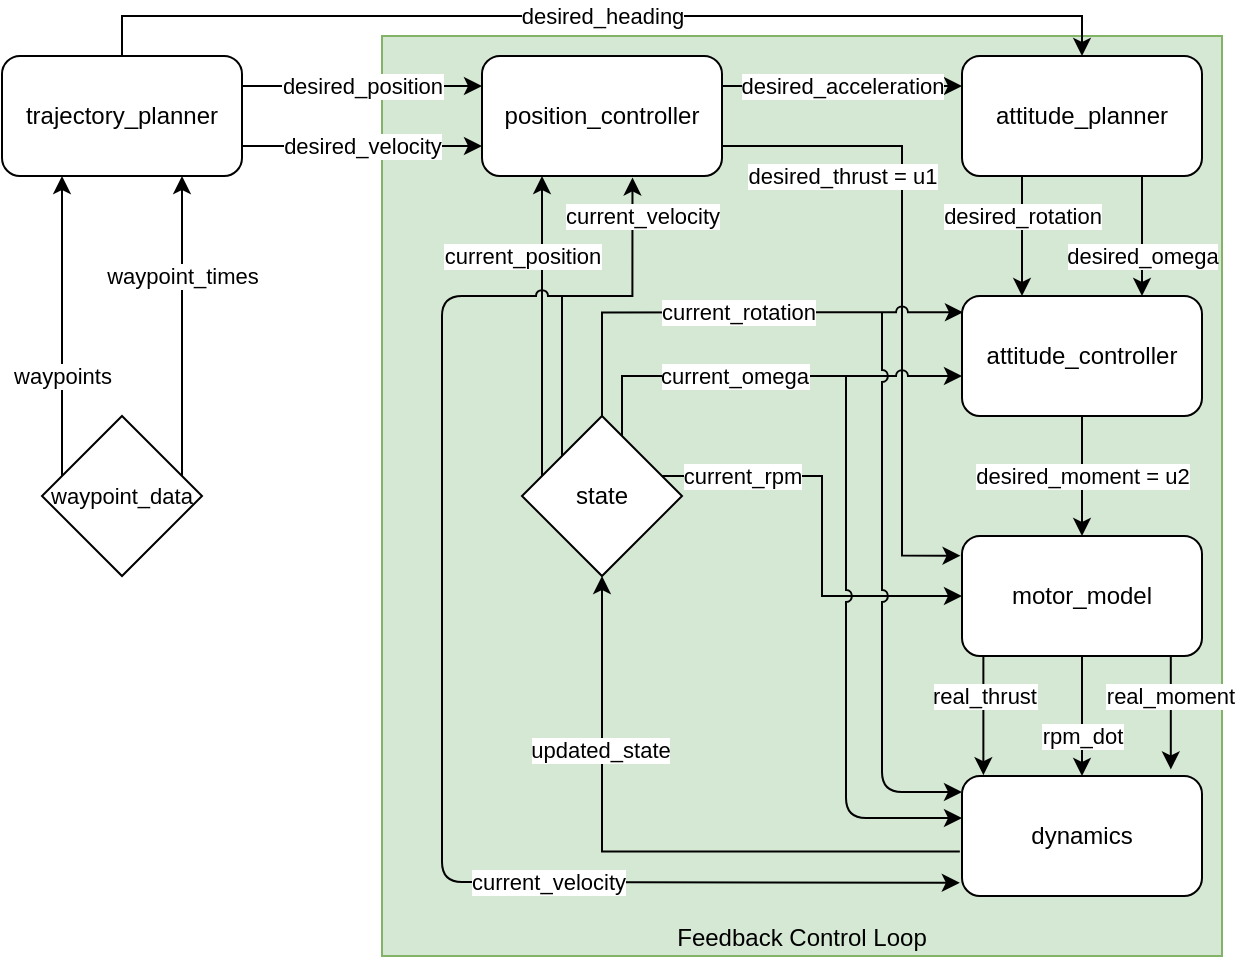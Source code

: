 <mxfile version="13.8.8" type="github">
  <diagram id="wdvSCebCkL6SU3_JaPT7" name="Page-1">
    <mxGraphModel dx="1350" dy="793" grid="1" gridSize="10" guides="1" tooltips="1" connect="1" arrows="1" fold="1" page="1" pageScale="1" pageWidth="640" pageHeight="490" math="0" shadow="0">
      <root>
        <mxCell id="0" />
        <mxCell id="1" parent="0" />
        <mxCell id="1VQ4vXBjl03Gh9TXkfRG-45" value="Feedback Control Loop" style="rounded=0;whiteSpace=wrap;html=1;fillColor=#d5e8d4;strokeColor=#82b366;verticalAlign=bottom;" parent="1" vertex="1">
          <mxGeometry x="210" y="20" width="420" height="460" as="geometry" />
        </mxCell>
        <mxCell id="1VQ4vXBjl03Gh9TXkfRG-23" value="desired_acceleration" style="edgeStyle=orthogonalEdgeStyle;rounded=0;orthogonalLoop=1;jettySize=auto;html=1;exitX=1;exitY=0.25;exitDx=0;exitDy=0;entryX=0;entryY=0.25;entryDx=0;entryDy=0;" parent="1" source="1VQ4vXBjl03Gh9TXkfRG-1" target="1VQ4vXBjl03Gh9TXkfRG-3" edge="1">
          <mxGeometry relative="1" as="geometry" />
        </mxCell>
        <mxCell id="1VQ4vXBjl03Gh9TXkfRG-24" value="desired_thrust = u1" style="edgeStyle=orthogonalEdgeStyle;rounded=0;orthogonalLoop=1;jettySize=auto;html=1;exitX=1;exitY=0.75;exitDx=0;exitDy=0;entryX=-0.006;entryY=0.164;entryDx=0;entryDy=0;jumpStyle=arc;entryPerimeter=0;" parent="1" source="1VQ4vXBjl03Gh9TXkfRG-1" target="1VQ4vXBjl03Gh9TXkfRG-5" edge="1">
          <mxGeometry x="-0.63" y="-15" relative="1" as="geometry">
            <Array as="points">
              <mxPoint x="470" y="75" />
              <mxPoint x="470" y="280" />
            </Array>
            <mxPoint as="offset" />
          </mxGeometry>
        </mxCell>
        <mxCell id="1VQ4vXBjl03Gh9TXkfRG-1" value="position_controller" style="rounded=1;whiteSpace=wrap;html=1;" parent="1" vertex="1">
          <mxGeometry x="260" y="30" width="120" height="60" as="geometry" />
        </mxCell>
        <mxCell id="1VQ4vXBjl03Gh9TXkfRG-15" value="&lt;div&gt;desired_position&lt;/div&gt;" style="edgeStyle=orthogonalEdgeStyle;rounded=0;orthogonalLoop=1;jettySize=auto;html=1;entryX=0;entryY=0.25;entryDx=0;entryDy=0;exitX=1;exitY=0.25;exitDx=0;exitDy=0;" parent="1" source="1VQ4vXBjl03Gh9TXkfRG-2" target="1VQ4vXBjl03Gh9TXkfRG-1" edge="1">
          <mxGeometry relative="1" as="geometry" />
        </mxCell>
        <mxCell id="1VQ4vXBjl03Gh9TXkfRG-16" value="desired_velocity" style="edgeStyle=orthogonalEdgeStyle;rounded=0;orthogonalLoop=1;jettySize=auto;html=1;exitX=1;exitY=0.75;exitDx=0;exitDy=0;entryX=0;entryY=0.75;entryDx=0;entryDy=0;" parent="1" source="1VQ4vXBjl03Gh9TXkfRG-2" target="1VQ4vXBjl03Gh9TXkfRG-1" edge="1">
          <mxGeometry relative="1" as="geometry" />
        </mxCell>
        <mxCell id="1VQ4vXBjl03Gh9TXkfRG-21" value="&lt;div&gt;desired_heading&lt;/div&gt;" style="edgeStyle=orthogonalEdgeStyle;rounded=0;orthogonalLoop=1;jettySize=auto;html=1;entryX=0.5;entryY=0;entryDx=0;entryDy=0;" parent="1" source="1VQ4vXBjl03Gh9TXkfRG-2" target="1VQ4vXBjl03Gh9TXkfRG-3" edge="1">
          <mxGeometry relative="1" as="geometry">
            <Array as="points">
              <mxPoint x="80" y="10" />
              <mxPoint x="560" y="10" />
            </Array>
          </mxGeometry>
        </mxCell>
        <mxCell id="1VQ4vXBjl03Gh9TXkfRG-2" value="&lt;div&gt;trajectory_planner&lt;/div&gt;" style="rounded=1;whiteSpace=wrap;html=1;" parent="1" vertex="1">
          <mxGeometry x="20" y="30" width="120" height="60" as="geometry" />
        </mxCell>
        <mxCell id="1VQ4vXBjl03Gh9TXkfRG-25" value="&lt;div&gt;desired_rotation&lt;/div&gt;" style="edgeStyle=orthogonalEdgeStyle;rounded=0;orthogonalLoop=1;jettySize=auto;html=1;exitX=0.25;exitY=1;exitDx=0;exitDy=0;entryX=0.25;entryY=0;entryDx=0;entryDy=0;" parent="1" source="1VQ4vXBjl03Gh9TXkfRG-3" target="1VQ4vXBjl03Gh9TXkfRG-4" edge="1">
          <mxGeometry x="-0.333" relative="1" as="geometry">
            <mxPoint as="offset" />
          </mxGeometry>
        </mxCell>
        <mxCell id="1VQ4vXBjl03Gh9TXkfRG-26" value="&lt;div&gt;desired_omega&lt;/div&gt;" style="edgeStyle=orthogonalEdgeStyle;rounded=0;orthogonalLoop=1;jettySize=auto;html=1;exitX=0.75;exitY=1;exitDx=0;exitDy=0;entryX=0.75;entryY=0;entryDx=0;entryDy=0;" parent="1" source="1VQ4vXBjl03Gh9TXkfRG-3" target="1VQ4vXBjl03Gh9TXkfRG-4" edge="1">
          <mxGeometry x="0.333" relative="1" as="geometry">
            <mxPoint as="offset" />
          </mxGeometry>
        </mxCell>
        <mxCell id="1VQ4vXBjl03Gh9TXkfRG-3" value="&lt;div&gt;attitude_planner&lt;/div&gt;" style="rounded=1;whiteSpace=wrap;html=1;" parent="1" vertex="1">
          <mxGeometry x="500" y="30" width="120" height="60" as="geometry" />
        </mxCell>
        <mxCell id="1VQ4vXBjl03Gh9TXkfRG-30" value="desired_moment = u2" style="edgeStyle=orthogonalEdgeStyle;rounded=0;jumpStyle=arc;orthogonalLoop=1;jettySize=auto;html=1;exitX=0.5;exitY=1;exitDx=0;exitDy=0;entryX=0.5;entryY=0;entryDx=0;entryDy=0;" parent="1" source="1VQ4vXBjl03Gh9TXkfRG-4" target="1VQ4vXBjl03Gh9TXkfRG-5" edge="1">
          <mxGeometry relative="1" as="geometry" />
        </mxCell>
        <mxCell id="1VQ4vXBjl03Gh9TXkfRG-4" value="&lt;div&gt;attitude_controller&lt;/div&gt;" style="rounded=1;whiteSpace=wrap;html=1;" parent="1" vertex="1">
          <mxGeometry x="500" y="150" width="120" height="60" as="geometry" />
        </mxCell>
        <mxCell id="1VQ4vXBjl03Gh9TXkfRG-34" value="real_moment" style="edgeStyle=orthogonalEdgeStyle;rounded=0;jumpStyle=arc;orthogonalLoop=1;jettySize=auto;html=1;entryX=0.87;entryY=-0.055;entryDx=0;entryDy=0;entryPerimeter=0;" parent="1" source="1VQ4vXBjl03Gh9TXkfRG-5" target="1VQ4vXBjl03Gh9TXkfRG-6" edge="1">
          <mxGeometry x="0.059" y="-10" relative="1" as="geometry">
            <Array as="points">
              <mxPoint x="604" y="360" />
            </Array>
            <mxPoint x="10" y="-10" as="offset" />
          </mxGeometry>
        </mxCell>
        <mxCell id="1VQ4vXBjl03Gh9TXkfRG-35" value="real_thrust" style="edgeStyle=orthogonalEdgeStyle;rounded=0;jumpStyle=arc;orthogonalLoop=1;jettySize=auto;html=1;entryX=0.089;entryY=-0.007;entryDx=0;entryDy=0;entryPerimeter=0;" parent="1" source="1VQ4vXBjl03Gh9TXkfRG-5" target="1VQ4vXBjl03Gh9TXkfRG-6" edge="1">
          <mxGeometry x="0.008" y="-10" relative="1" as="geometry">
            <Array as="points">
              <mxPoint x="511" y="360" />
            </Array>
            <mxPoint x="10" y="-10" as="offset" />
          </mxGeometry>
        </mxCell>
        <mxCell id="1VQ4vXBjl03Gh9TXkfRG-36" value="rpm_dot" style="edgeStyle=orthogonalEdgeStyle;rounded=0;jumpStyle=arc;orthogonalLoop=1;jettySize=auto;html=1;entryX=0.5;entryY=0;entryDx=0;entryDy=0;" parent="1" source="1VQ4vXBjl03Gh9TXkfRG-5" target="1VQ4vXBjl03Gh9TXkfRG-6" edge="1">
          <mxGeometry x="0.333" relative="1" as="geometry">
            <mxPoint as="offset" />
          </mxGeometry>
        </mxCell>
        <mxCell id="1VQ4vXBjl03Gh9TXkfRG-5" value="&lt;div&gt;motor_model&lt;/div&gt;" style="rounded=1;whiteSpace=wrap;html=1;" parent="1" vertex="1">
          <mxGeometry x="500" y="270" width="120" height="60" as="geometry" />
        </mxCell>
        <mxCell id="1VQ4vXBjl03Gh9TXkfRG-43" style="edgeStyle=orthogonalEdgeStyle;rounded=0;jumpStyle=arc;orthogonalLoop=1;jettySize=auto;html=1;entryX=0.5;entryY=1;entryDx=0;entryDy=0;exitX=-0.009;exitY=0.629;exitDx=0;exitDy=0;exitPerimeter=0;" parent="1" source="1VQ4vXBjl03Gh9TXkfRG-6" target="1VQ4vXBjl03Gh9TXkfRG-9" edge="1">
          <mxGeometry relative="1" as="geometry" />
        </mxCell>
        <mxCell id="1VQ4vXBjl03Gh9TXkfRG-44" value="updated_state" style="edgeLabel;html=1;align=center;verticalAlign=middle;resizable=0;points=[];" parent="1VQ4vXBjl03Gh9TXkfRG-43" vertex="1" connectable="0">
          <mxGeometry x="0.13" y="-51" relative="1" as="geometry">
            <mxPoint x="-52" y="-51" as="offset" />
          </mxGeometry>
        </mxCell>
        <mxCell id="1VQ4vXBjl03Gh9TXkfRG-6" value="&lt;div&gt;dynamics&lt;/div&gt;" style="rounded=1;whiteSpace=wrap;html=1;" parent="1" vertex="1">
          <mxGeometry x="500" y="390" width="120" height="60" as="geometry" />
        </mxCell>
        <mxCell id="1VQ4vXBjl03Gh9TXkfRG-17" value="&lt;div&gt;current_position&lt;/div&gt;" style="edgeStyle=orthogonalEdgeStyle;rounded=0;orthogonalLoop=1;jettySize=auto;html=1;entryX=0.25;entryY=1;entryDx=0;entryDy=0;" parent="1" source="1VQ4vXBjl03Gh9TXkfRG-9" target="1VQ4vXBjl03Gh9TXkfRG-1" edge="1">
          <mxGeometry x="0.467" y="10" relative="1" as="geometry">
            <Array as="points">
              <mxPoint x="290" y="180" />
              <mxPoint x="290" y="180" />
            </Array>
            <mxPoint as="offset" />
          </mxGeometry>
        </mxCell>
        <mxCell id="1VQ4vXBjl03Gh9TXkfRG-19" style="edgeStyle=orthogonalEdgeStyle;rounded=0;orthogonalLoop=1;jettySize=auto;html=1;entryX=0.627;entryY=1.012;entryDx=0;entryDy=0;entryPerimeter=0;" parent="1" target="1VQ4vXBjl03Gh9TXkfRG-1" edge="1">
          <mxGeometry relative="1" as="geometry">
            <mxPoint x="297.309" y="249.351" as="sourcePoint" />
            <mxPoint x="360.0" y="110.64" as="targetPoint" />
            <Array as="points">
              <mxPoint x="300" y="249" />
              <mxPoint x="300" y="150" />
              <mxPoint x="335" y="150" />
            </Array>
          </mxGeometry>
        </mxCell>
        <mxCell id="1VQ4vXBjl03Gh9TXkfRG-20" value="current_velocity" style="edgeLabel;html=1;align=center;verticalAlign=middle;resizable=0;points=[];" parent="1VQ4vXBjl03Gh9TXkfRG-19" vertex="1" connectable="0">
          <mxGeometry x="0.087" y="-1" relative="1" as="geometry">
            <mxPoint x="35.18" y="-41.03" as="offset" />
          </mxGeometry>
        </mxCell>
        <mxCell id="1VQ4vXBjl03Gh9TXkfRG-27" value="&lt;div&gt;current_rotation&lt;/div&gt;" style="edgeStyle=orthogonalEdgeStyle;rounded=0;orthogonalLoop=1;jettySize=auto;html=1;entryX=0.004;entryY=0.136;entryDx=0;entryDy=0;entryPerimeter=0;noJump=0;jumpStyle=arc;" parent="1" source="1VQ4vXBjl03Gh9TXkfRG-9" target="1VQ4vXBjl03Gh9TXkfRG-4" edge="1">
          <mxGeometry x="0.034" relative="1" as="geometry">
            <Array as="points">
              <mxPoint x="320" y="158" />
            </Array>
            <mxPoint as="offset" />
          </mxGeometry>
        </mxCell>
        <mxCell id="1VQ4vXBjl03Gh9TXkfRG-28" style="edgeStyle=orthogonalEdgeStyle;rounded=0;orthogonalLoop=1;jettySize=auto;html=1;entryX=0;entryY=0.667;entryDx=0;entryDy=0;entryPerimeter=0;jumpStyle=arc;" parent="1" source="1VQ4vXBjl03Gh9TXkfRG-9" target="1VQ4vXBjl03Gh9TXkfRG-4" edge="1">
          <mxGeometry relative="1" as="geometry">
            <Array as="points">
              <mxPoint x="330" y="190" />
            </Array>
          </mxGeometry>
        </mxCell>
        <mxCell id="1VQ4vXBjl03Gh9TXkfRG-29" value="&lt;div&gt;current_omega&lt;/div&gt;" style="edgeLabel;html=1;align=center;verticalAlign=middle;resizable=0;points=[];" parent="1VQ4vXBjl03Gh9TXkfRG-28" vertex="1" connectable="0">
          <mxGeometry x="-0.767" y="1" relative="1" as="geometry">
            <mxPoint x="56.54" y="-6.6" as="offset" />
          </mxGeometry>
        </mxCell>
        <mxCell id="1VQ4vXBjl03Gh9TXkfRG-31" value="current_rpm" style="edgeStyle=orthogonalEdgeStyle;rounded=0;jumpStyle=arc;orthogonalLoop=1;jettySize=auto;html=1;entryX=0;entryY=0.5;entryDx=0;entryDy=0;" parent="1" source="1VQ4vXBjl03Gh9TXkfRG-9" target="1VQ4vXBjl03Gh9TXkfRG-5" edge="1">
          <mxGeometry x="-0.619" relative="1" as="geometry">
            <Array as="points">
              <mxPoint x="430" y="240" />
              <mxPoint x="430" y="300" />
            </Array>
            <mxPoint as="offset" />
          </mxGeometry>
        </mxCell>
        <mxCell id="1VQ4vXBjl03Gh9TXkfRG-9" value="&lt;div&gt;state&lt;/div&gt;" style="rhombus;whiteSpace=wrap;html=1;" parent="1" vertex="1">
          <mxGeometry x="280" y="210" width="80" height="80" as="geometry" />
        </mxCell>
        <mxCell id="1VQ4vXBjl03Gh9TXkfRG-47" value="waypoints" style="edgeStyle=orthogonalEdgeStyle;rounded=0;jumpStyle=arc;orthogonalLoop=1;jettySize=auto;html=1;entryX=0.25;entryY=1;entryDx=0;entryDy=0;" parent="1" source="1VQ4vXBjl03Gh9TXkfRG-11" target="1VQ4vXBjl03Gh9TXkfRG-2" edge="1">
          <mxGeometry x="-0.201" y="10" relative="1" as="geometry">
            <Array as="points">
              <mxPoint x="50" y="180" />
              <mxPoint x="50" y="180" />
            </Array>
            <mxPoint x="10" y="10" as="offset" />
          </mxGeometry>
        </mxCell>
        <mxCell id="1VQ4vXBjl03Gh9TXkfRG-48" value="&lt;div&gt;waypoint_times&lt;/div&gt;" style="edgeStyle=orthogonalEdgeStyle;rounded=0;jumpStyle=arc;orthogonalLoop=1;jettySize=auto;html=1;entryX=0.75;entryY=1;entryDx=0;entryDy=0;" parent="1" source="1VQ4vXBjl03Gh9TXkfRG-11" target="1VQ4vXBjl03Gh9TXkfRG-2" edge="1">
          <mxGeometry x="0.334" relative="1" as="geometry">
            <Array as="points">
              <mxPoint x="110" y="240" />
              <mxPoint x="110" y="240" />
            </Array>
            <mxPoint as="offset" />
          </mxGeometry>
        </mxCell>
        <mxCell id="1VQ4vXBjl03Gh9TXkfRG-11" value="&lt;font style=&quot;font-size: 11px&quot;&gt;waypoint_data&lt;/font&gt;" style="rhombus;whiteSpace=wrap;html=1;" parent="1" vertex="1">
          <mxGeometry x="40" y="210" width="80" height="80" as="geometry" />
        </mxCell>
        <mxCell id="1VQ4vXBjl03Gh9TXkfRG-38" value="" style="endArrow=classic;html=1;jumpStyle=arc;" parent="1" edge="1">
          <mxGeometry width="50" height="50" relative="1" as="geometry">
            <mxPoint x="442" y="190" as="sourcePoint" />
            <mxPoint x="500" y="411" as="targetPoint" />
            <Array as="points">
              <mxPoint x="442" y="411" />
            </Array>
          </mxGeometry>
        </mxCell>
        <mxCell id="1VQ4vXBjl03Gh9TXkfRG-39" value="" style="endArrow=classic;html=1;entryX=0;entryY=0.167;entryDx=0;entryDy=0;entryPerimeter=0;jumpStyle=arc;" parent="1" edge="1">
          <mxGeometry width="50" height="50" relative="1" as="geometry">
            <mxPoint x="460" y="158" as="sourcePoint" />
            <mxPoint x="500" y="398.02" as="targetPoint" />
            <Array as="points">
              <mxPoint x="460" y="398" />
            </Array>
          </mxGeometry>
        </mxCell>
        <mxCell id="1VQ4vXBjl03Gh9TXkfRG-41" value="" style="endArrow=classic;html=1;entryX=-0.009;entryY=0.89;entryDx=0;entryDy=0;jumpStyle=arc;entryPerimeter=0;" parent="1" target="1VQ4vXBjl03Gh9TXkfRG-6" edge="1">
          <mxGeometry width="50" height="50" relative="1" as="geometry">
            <mxPoint x="300" y="150" as="sourcePoint" />
            <mxPoint x="250" y="150" as="targetPoint" />
            <Array as="points">
              <mxPoint x="240" y="150" />
              <mxPoint x="240" y="443" />
            </Array>
          </mxGeometry>
        </mxCell>
        <mxCell id="1VQ4vXBjl03Gh9TXkfRG-42" value="&lt;div&gt;current_velocity&lt;/div&gt;" style="edgeLabel;html=1;align=center;verticalAlign=middle;resizable=0;points=[];" parent="1VQ4vXBjl03Gh9TXkfRG-41" vertex="1" connectable="0">
          <mxGeometry x="0.414" y="-1" relative="1" as="geometry">
            <mxPoint x="-27.14" y="-1" as="offset" />
          </mxGeometry>
        </mxCell>
      </root>
    </mxGraphModel>
  </diagram>
</mxfile>
